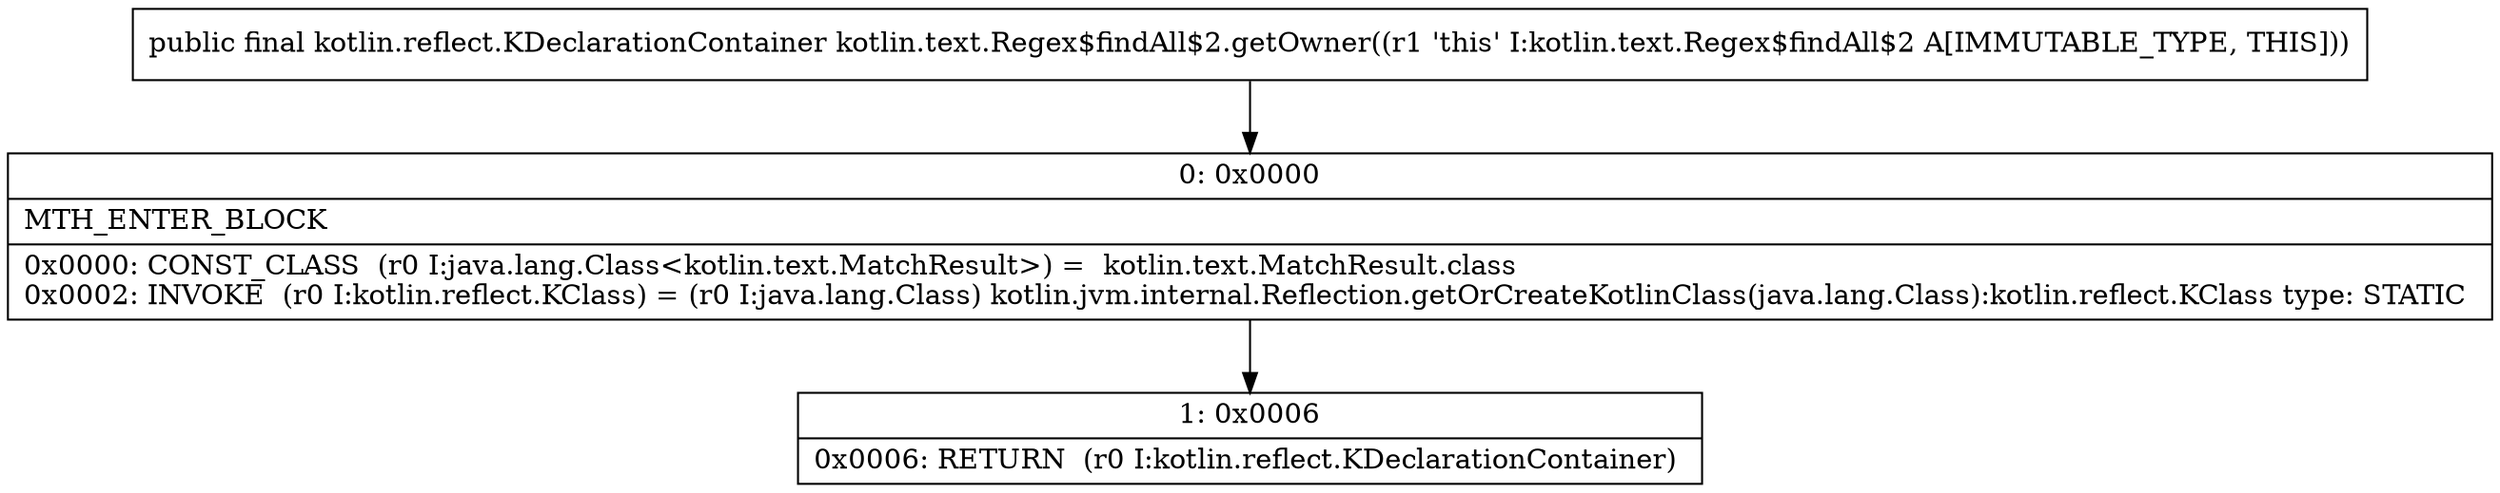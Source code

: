 digraph "CFG forkotlin.text.Regex$findAll$2.getOwner()Lkotlin\/reflect\/KDeclarationContainer;" {
Node_0 [shape=record,label="{0\:\ 0x0000|MTH_ENTER_BLOCK\l|0x0000: CONST_CLASS  (r0 I:java.lang.Class\<kotlin.text.MatchResult\>) =  kotlin.text.MatchResult.class \l0x0002: INVOKE  (r0 I:kotlin.reflect.KClass) = (r0 I:java.lang.Class) kotlin.jvm.internal.Reflection.getOrCreateKotlinClass(java.lang.Class):kotlin.reflect.KClass type: STATIC \l}"];
Node_1 [shape=record,label="{1\:\ 0x0006|0x0006: RETURN  (r0 I:kotlin.reflect.KDeclarationContainer) \l}"];
MethodNode[shape=record,label="{public final kotlin.reflect.KDeclarationContainer kotlin.text.Regex$findAll$2.getOwner((r1 'this' I:kotlin.text.Regex$findAll$2 A[IMMUTABLE_TYPE, THIS])) }"];
MethodNode -> Node_0;
Node_0 -> Node_1;
}

